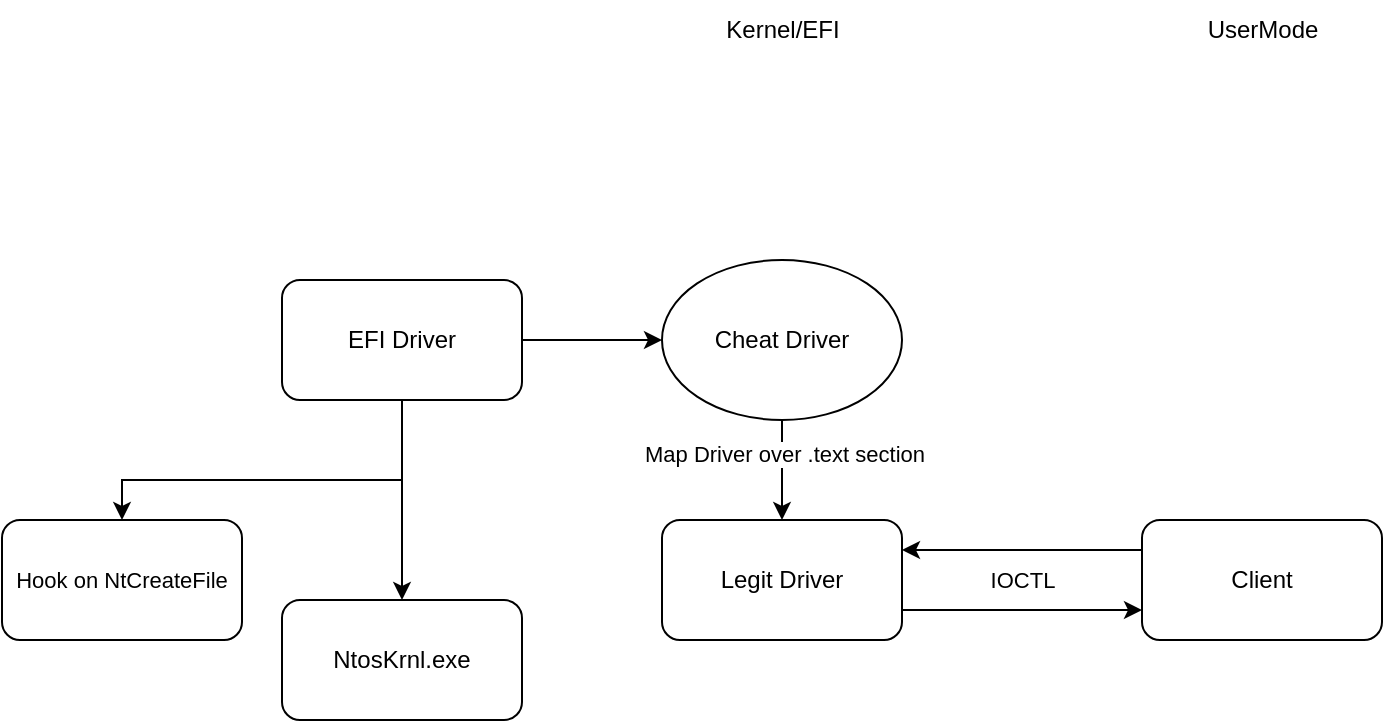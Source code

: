 <mxfile version="24.4.8" type="github">
  <diagram name="Page-1" id="mdA-MF9aF8_zW1rj7i7V">
    <mxGraphModel dx="921" dy="520" grid="1" gridSize="10" guides="1" tooltips="1" connect="1" arrows="1" fold="1" page="1" pageScale="1" pageWidth="827" pageHeight="1169" math="0" shadow="0">
      <root>
        <mxCell id="0" />
        <mxCell id="1" parent="0" />
        <mxCell id="E0bcLdjp-abgSEFH89b_-12" style="edgeStyle=orthogonalEdgeStyle;rounded=0;orthogonalLoop=1;jettySize=auto;html=1;" edge="1" parent="1" source="E0bcLdjp-abgSEFH89b_-1">
          <mxGeometry relative="1" as="geometry">
            <mxPoint x="420" y="260" as="targetPoint" />
          </mxGeometry>
        </mxCell>
        <mxCell id="E0bcLdjp-abgSEFH89b_-17" style="edgeStyle=elbowEdgeStyle;rounded=0;orthogonalLoop=1;jettySize=auto;html=1;elbow=vertical;exitX=0.5;exitY=1;exitDx=0;exitDy=0;" edge="1" parent="1" source="E0bcLdjp-abgSEFH89b_-1">
          <mxGeometry relative="1" as="geometry">
            <mxPoint x="150" y="350" as="targetPoint" />
            <mxPoint x="290" y="330" as="sourcePoint" />
            <Array as="points">
              <mxPoint x="230" y="330" />
            </Array>
          </mxGeometry>
        </mxCell>
        <mxCell id="E0bcLdjp-abgSEFH89b_-1" value="EFI Driver" style="rounded=1;whiteSpace=wrap;html=1;" vertex="1" parent="1">
          <mxGeometry x="230" y="230" width="120" height="60" as="geometry" />
        </mxCell>
        <mxCell id="E0bcLdjp-abgSEFH89b_-4" value="NtosKrnl.exe" style="rounded=1;whiteSpace=wrap;html=1;" vertex="1" parent="1">
          <mxGeometry x="230" y="390" width="120" height="60" as="geometry" />
        </mxCell>
        <mxCell id="E0bcLdjp-abgSEFH89b_-27" style="edgeStyle=orthogonalEdgeStyle;rounded=0;orthogonalLoop=1;jettySize=auto;html=1;exitX=1;exitY=0.75;exitDx=0;exitDy=0;entryX=0;entryY=0.75;entryDx=0;entryDy=0;" edge="1" parent="1" source="E0bcLdjp-abgSEFH89b_-6" target="E0bcLdjp-abgSEFH89b_-20">
          <mxGeometry relative="1" as="geometry" />
        </mxCell>
        <mxCell id="E0bcLdjp-abgSEFH89b_-6" value="Legit Driver" style="rounded=1;whiteSpace=wrap;html=1;" vertex="1" parent="1">
          <mxGeometry x="420" y="350" width="120" height="60" as="geometry" />
        </mxCell>
        <mxCell id="E0bcLdjp-abgSEFH89b_-13" style="edgeStyle=orthogonalEdgeStyle;rounded=0;orthogonalLoop=1;jettySize=auto;html=1;entryX=0.5;entryY=0;entryDx=0;entryDy=0;" edge="1" parent="1" source="E0bcLdjp-abgSEFH89b_-11" target="E0bcLdjp-abgSEFH89b_-6">
          <mxGeometry relative="1" as="geometry" />
        </mxCell>
        <mxCell id="E0bcLdjp-abgSEFH89b_-14" value="Map Driver over .text section" style="edgeLabel;html=1;align=center;verticalAlign=middle;resizable=0;points=[];" vertex="1" connectable="0" parent="E0bcLdjp-abgSEFH89b_-13">
          <mxGeometry x="-0.338" y="1" relative="1" as="geometry">
            <mxPoint as="offset" />
          </mxGeometry>
        </mxCell>
        <mxCell id="E0bcLdjp-abgSEFH89b_-11" value="Cheat Driver" style="ellipse;whiteSpace=wrap;html=1;" vertex="1" parent="1">
          <mxGeometry x="420" y="220" width="120" height="80" as="geometry" />
        </mxCell>
        <mxCell id="E0bcLdjp-abgSEFH89b_-18" value="" style="endArrow=classic;html=1;rounded=0;entryX=0.5;entryY=0;entryDx=0;entryDy=0;" edge="1" parent="1" target="E0bcLdjp-abgSEFH89b_-4">
          <mxGeometry width="50" height="50" relative="1" as="geometry">
            <mxPoint x="290" y="330" as="sourcePoint" />
            <mxPoint x="330" y="370" as="targetPoint" />
          </mxGeometry>
        </mxCell>
        <mxCell id="E0bcLdjp-abgSEFH89b_-19" value="&lt;span style=&quot;font-size: 11px; text-wrap: nowrap; background-color: rgb(255, 255, 255);&quot;&gt;Hook on NtCreateFile&lt;/span&gt;" style="rounded=1;whiteSpace=wrap;html=1;" vertex="1" parent="1">
          <mxGeometry x="90" y="350" width="120" height="60" as="geometry" />
        </mxCell>
        <mxCell id="E0bcLdjp-abgSEFH89b_-26" style="edgeStyle=orthogonalEdgeStyle;rounded=0;orthogonalLoop=1;jettySize=auto;html=1;exitX=0;exitY=0.25;exitDx=0;exitDy=0;entryX=1;entryY=0.25;entryDx=0;entryDy=0;" edge="1" parent="1" source="E0bcLdjp-abgSEFH89b_-20" target="E0bcLdjp-abgSEFH89b_-6">
          <mxGeometry relative="1" as="geometry" />
        </mxCell>
        <mxCell id="E0bcLdjp-abgSEFH89b_-20" value="Client" style="rounded=1;whiteSpace=wrap;html=1;" vertex="1" parent="1">
          <mxGeometry x="660" y="350" width="120" height="60" as="geometry" />
        </mxCell>
        <mxCell id="E0bcLdjp-abgSEFH89b_-22" value="Kernel/EFI" style="text;html=1;align=center;verticalAlign=middle;resizable=0;points=[];autosize=1;strokeColor=none;fillColor=none;" vertex="1" parent="1">
          <mxGeometry x="440" y="90" width="80" height="30" as="geometry" />
        </mxCell>
        <mxCell id="E0bcLdjp-abgSEFH89b_-23" value="UserMode" style="text;html=1;align=center;verticalAlign=middle;resizable=0;points=[];autosize=1;strokeColor=none;fillColor=none;" vertex="1" parent="1">
          <mxGeometry x="680" y="90" width="80" height="30" as="geometry" />
        </mxCell>
        <mxCell id="E0bcLdjp-abgSEFH89b_-30" value="&lt;span style=&quot;font-size: 11px; background-color: rgb(255, 255, 255);&quot;&gt;IOCTL&lt;/span&gt;" style="text;html=1;align=center;verticalAlign=middle;resizable=0;points=[];autosize=1;strokeColor=none;fillColor=none;" vertex="1" parent="1">
          <mxGeometry x="570" y="365" width="60" height="30" as="geometry" />
        </mxCell>
      </root>
    </mxGraphModel>
  </diagram>
</mxfile>

